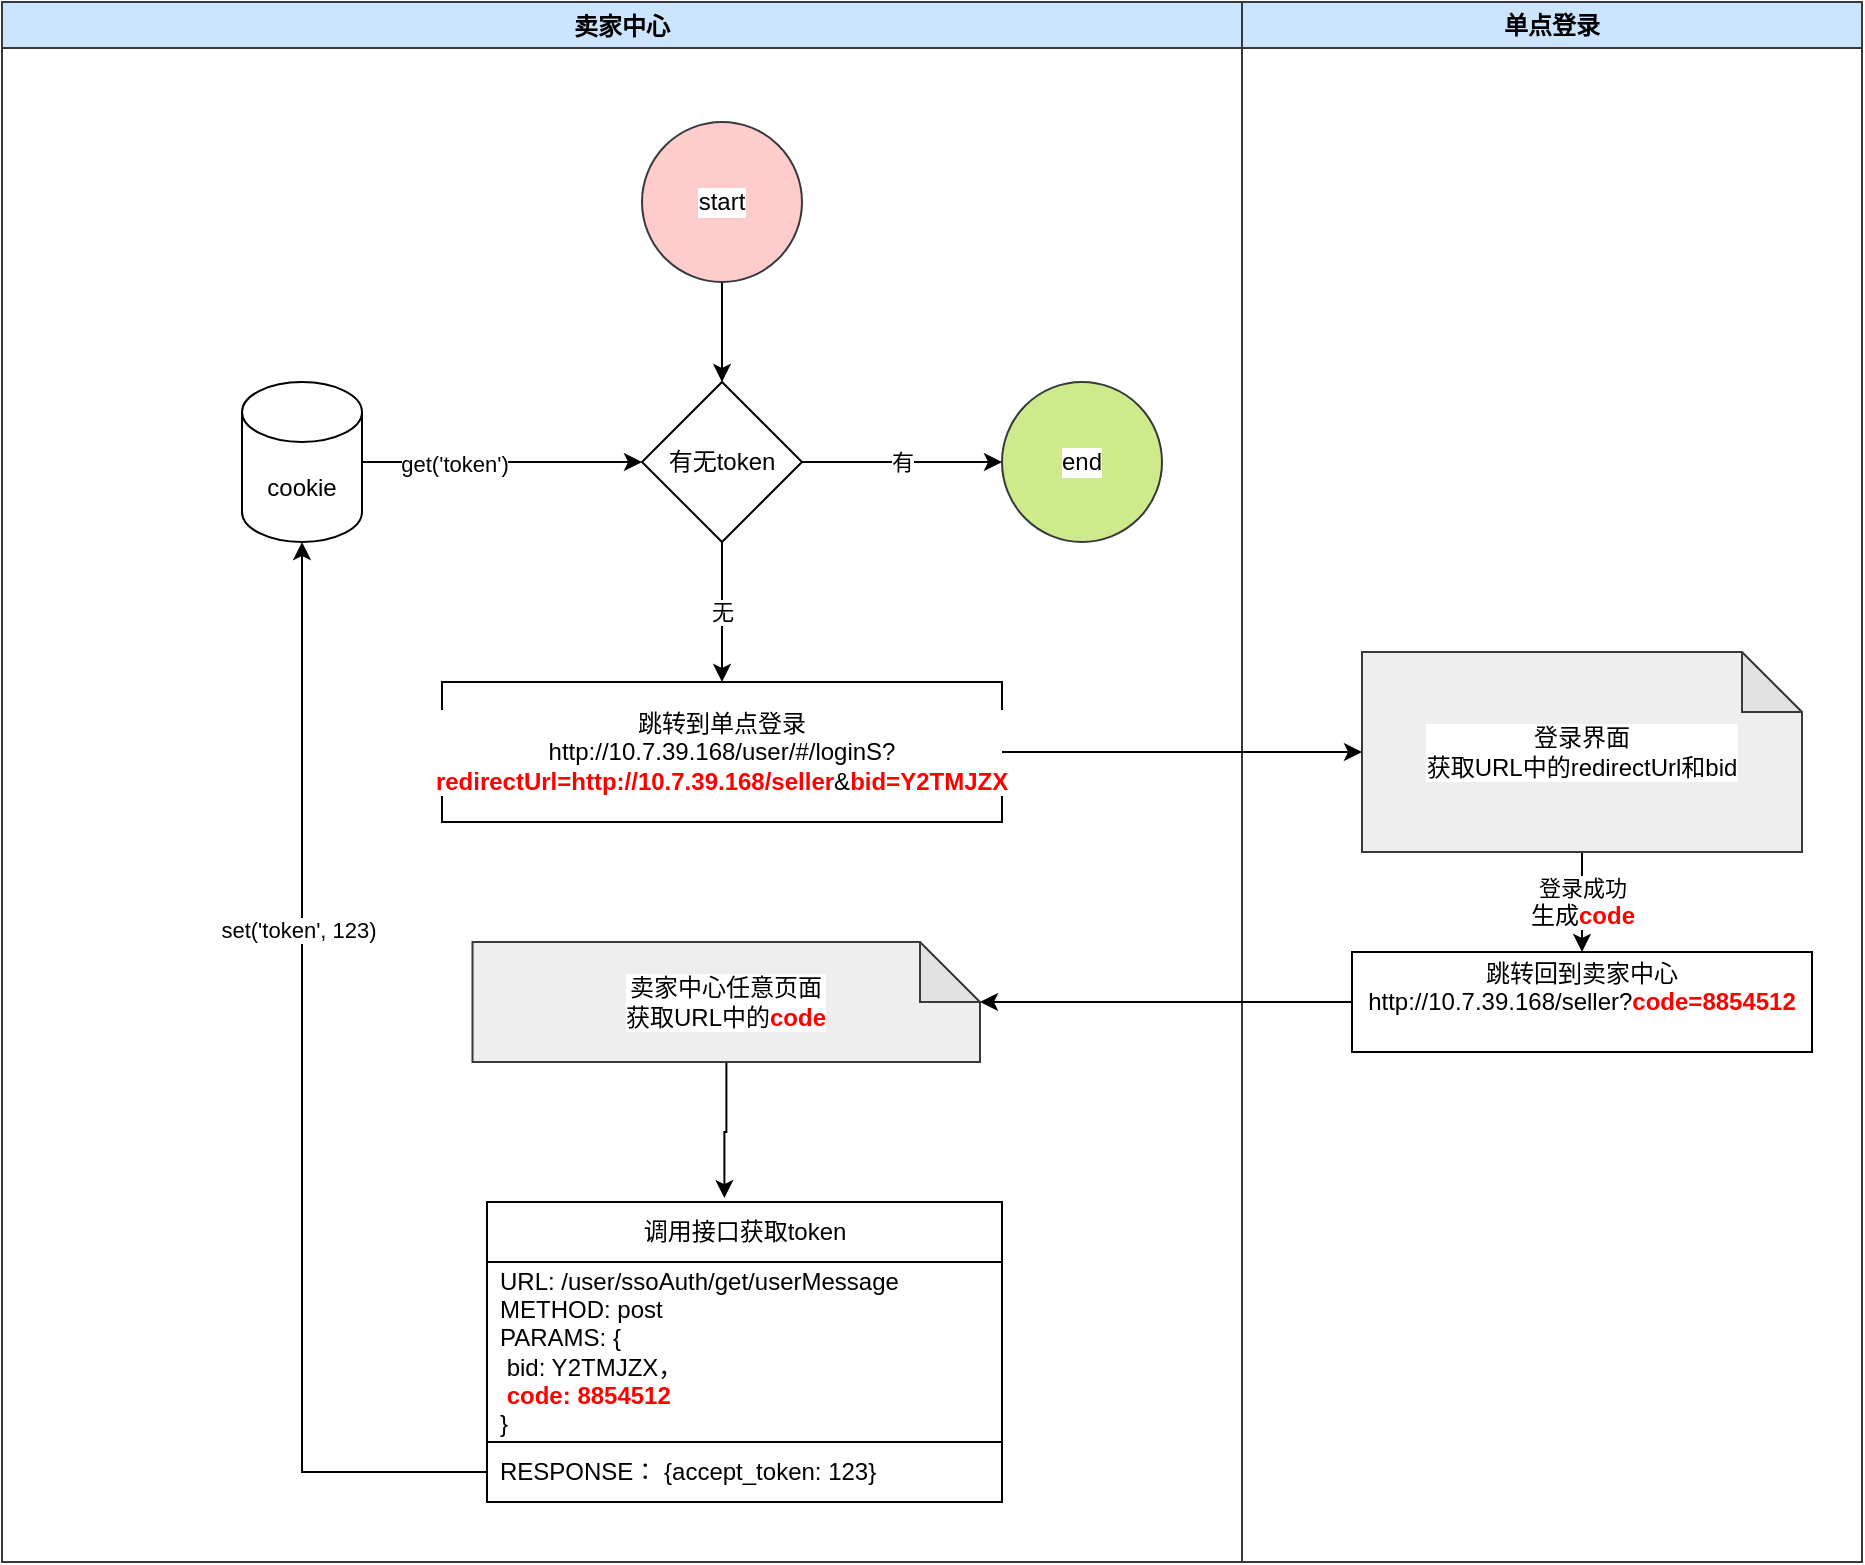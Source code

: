 <mxfile version="15.7.0" type="github">
  <diagram id="C5RBs43oDa-KdzZeNtuy" name="Page-1">
    <mxGraphModel dx="1038" dy="539" grid="1" gridSize="10" guides="1" tooltips="1" connect="1" arrows="1" fold="1" page="1" pageScale="1" pageWidth="827" pageHeight="1169" math="0" shadow="0">
      <root>
        <mxCell id="WIyWlLk6GJQsqaUBKTNV-0" />
        <mxCell id="WIyWlLk6GJQsqaUBKTNV-1" parent="WIyWlLk6GJQsqaUBKTNV-0" />
        <mxCell id="g6tmWJ46oufooJd1dS_3-54" value="卖家中心" style="swimlane;strokeColor=#36393d;fillColor=#cce5ff;fontColor=default;" parent="WIyWlLk6GJQsqaUBKTNV-1" vertex="1">
          <mxGeometry x="110" y="20" width="620" height="780" as="geometry" />
        </mxCell>
        <mxCell id="g6tmWJ46oufooJd1dS_3-86" style="edgeStyle=orthogonalEdgeStyle;rounded=0;orthogonalLoop=1;jettySize=auto;html=1;labelBackgroundColor=default;fontColor=default;strokeColor=default;fillColor=default;entryX=0.461;entryY=-0.013;entryDx=0;entryDy=0;entryPerimeter=0;" parent="g6tmWJ46oufooJd1dS_3-54" source="g6tmWJ46oufooJd1dS_3-101" target="g6tmWJ46oufooJd1dS_3-87" edge="1">
          <mxGeometry relative="1" as="geometry">
            <mxPoint x="346.3" y="525" as="sourcePoint" />
            <mxPoint x="346.435" y="600" as="targetPoint" />
          </mxGeometry>
        </mxCell>
        <mxCell id="g6tmWJ46oufooJd1dS_3-77" value="跳转到单点登录&lt;br&gt;http://10.7.39.168/user/#/loginS?&lt;b&gt;&lt;font color=&quot;#ff0000&quot;&gt;redirectUrl=http://10.7.39.168/seller&lt;/font&gt;&lt;/b&gt;&amp;amp;&lt;b&gt;&lt;font color=&quot;#ff0000&quot;&gt;bid=Y2TMJZX&lt;/font&gt;&lt;/b&gt;" style="rounded=0;whiteSpace=wrap;html=1;labelBackgroundColor=default;fontColor=default;strokeColor=default;fillColor=default;align=center;" parent="g6tmWJ46oufooJd1dS_3-54" vertex="1">
          <mxGeometry x="220" y="340" width="280" height="70" as="geometry" />
        </mxCell>
        <mxCell id="g6tmWJ46oufooJd1dS_3-104" style="edgeStyle=orthogonalEdgeStyle;rounded=0;orthogonalLoop=1;jettySize=auto;html=1;entryX=0.5;entryY=1;entryDx=0;entryDy=0;entryPerimeter=0;labelBackgroundColor=default;fontColor=default;strokeColor=default;fillColor=default;exitX=0;exitY=0.5;exitDx=0;exitDy=0;" parent="g6tmWJ46oufooJd1dS_3-54" source="g6tmWJ46oufooJd1dS_3-110" target="g6tmWJ46oufooJd1dS_3-93" edge="1">
          <mxGeometry relative="1" as="geometry" />
        </mxCell>
        <mxCell id="g6tmWJ46oufooJd1dS_3-105" value="set(&#39;token&#39;, 123)" style="edgeLabel;html=1;align=center;verticalAlign=middle;resizable=0;points=[];fontColor=default;labelBackgroundColor=default;" parent="g6tmWJ46oufooJd1dS_3-104" vertex="1" connectable="0">
          <mxGeometry x="0.306" y="2" relative="1" as="geometry">
            <mxPoint as="offset" />
          </mxGeometry>
        </mxCell>
        <mxCell id="g6tmWJ46oufooJd1dS_3-87" value="调用接口获取token" style="swimlane;fontStyle=0;childLayout=stackLayout;horizontal=1;startSize=30;horizontalStack=0;resizeParent=1;resizeParentMax=0;resizeLast=0;collapsible=1;marginBottom=0;labelBackgroundColor=default;fontColor=default;strokeColor=default;fillColor=default;align=center;html=1;" parent="g6tmWJ46oufooJd1dS_3-54" vertex="1">
          <mxGeometry x="242.5" y="600" width="257.5" height="150" as="geometry">
            <mxRectangle x="232.5" y="520" width="130" height="30" as="alternateBounds" />
          </mxGeometry>
        </mxCell>
        <mxCell id="g6tmWJ46oufooJd1dS_3-88" value="&lt;span style=&quot;text-align: center&quot;&gt;URL: /user/ssoAuth/get/userMessage&lt;br&gt;&lt;/span&gt;METHOD: post&lt;br&gt;PARAMS: {&lt;br&gt;&lt;span&gt; &lt;/span&gt;&lt;span style=&quot;white-space: pre&quot;&gt; &lt;/span&gt;bid: Y2TMJZX，&lt;br&gt;&lt;span&gt; &lt;/span&gt;&lt;span style=&quot;white-space: pre&quot;&gt; &lt;/span&gt;&lt;b&gt;&lt;font color=&quot;#ff0000&quot;&gt;code:&amp;nbsp;&lt;/font&gt;&lt;/b&gt;&lt;span style=&quot;text-align: center&quot;&gt;&lt;b&gt;&lt;font color=&quot;#ff0000&quot;&gt;8854512&lt;/font&gt;&lt;/b&gt;&lt;br&gt;}&lt;/span&gt;" style="text;strokeColor=default;fillColor=default;align=left;verticalAlign=middle;spacingLeft=4;spacingRight=4;overflow=hidden;points=[[0,0.5],[1,0.5]];portConstraint=eastwest;rotatable=0;labelBackgroundColor=default;fontColor=default;html=1;" parent="g6tmWJ46oufooJd1dS_3-87" vertex="1">
          <mxGeometry y="30" width="257.5" height="90" as="geometry" />
        </mxCell>
        <mxCell id="g6tmWJ46oufooJd1dS_3-110" value="RESPONSE： {accept_token: 123}" style="text;strokeColor=default;fillColor=default;align=left;verticalAlign=middle;spacingLeft=4;spacingRight=4;overflow=hidden;points=[[0,0.5],[1,0.5]];portConstraint=eastwest;rotatable=0;labelBackgroundColor=default;fontColor=default;html=1;" parent="g6tmWJ46oufooJd1dS_3-87" vertex="1">
          <mxGeometry y="120" width="257.5" height="30" as="geometry" />
        </mxCell>
        <mxCell id="g6tmWJ46oufooJd1dS_3-93" value="cookie" style="shape=cylinder3;whiteSpace=wrap;html=1;boundedLbl=1;backgroundOutline=1;size=15;labelBackgroundColor=default;align=center;" parent="g6tmWJ46oufooJd1dS_3-54" vertex="1">
          <mxGeometry x="120" y="190" width="60" height="80" as="geometry" />
        </mxCell>
        <mxCell id="g6tmWJ46oufooJd1dS_3-101" value="卖家中心任意页面&lt;br&gt;获取URL中的&lt;b&gt;&lt;font color=&quot;#ff0000&quot;&gt;code&lt;/font&gt;&lt;/b&gt;" style="shape=note;whiteSpace=wrap;html=1;backgroundOutline=1;darkOpacity=0.05;labelBackgroundColor=default;strokeColor=#36393d;fillColor=#eeeeee;align=center;fontColor=default;" parent="g6tmWJ46oufooJd1dS_3-54" vertex="1">
          <mxGeometry x="235.25" y="470" width="253.75" height="60" as="geometry" />
        </mxCell>
        <mxCell id="g6tmWJ46oufooJd1dS_3-137" value="有" style="edgeStyle=orthogonalEdgeStyle;rounded=0;orthogonalLoop=1;jettySize=auto;html=1;entryX=0;entryY=0.5;entryDx=0;entryDy=0;labelBackgroundColor=default;fontColor=default;strokeColor=default;fillColor=default;" parent="g6tmWJ46oufooJd1dS_3-54" source="g6tmWJ46oufooJd1dS_3-60" target="g6tmWJ46oufooJd1dS_3-136" edge="1">
          <mxGeometry relative="1" as="geometry" />
        </mxCell>
        <mxCell id="g6tmWJ46oufooJd1dS_3-60" value="有无token" style="rhombus;whiteSpace=wrap;html=1;fontColor=default;strokeColor=default;fillColor=default;labelBackgroundColor=default;" parent="g6tmWJ46oufooJd1dS_3-54" vertex="1">
          <mxGeometry x="320" y="190" width="80" height="80" as="geometry" />
        </mxCell>
        <mxCell id="g6tmWJ46oufooJd1dS_3-94" style="edgeStyle=orthogonalEdgeStyle;rounded=0;orthogonalLoop=1;jettySize=auto;html=1;entryX=0;entryY=0.5;entryDx=0;entryDy=0;labelBackgroundColor=default;fontColor=default;strokeColor=default;fillColor=default;" parent="g6tmWJ46oufooJd1dS_3-54" source="g6tmWJ46oufooJd1dS_3-93" target="g6tmWJ46oufooJd1dS_3-60" edge="1">
          <mxGeometry relative="1" as="geometry" />
        </mxCell>
        <mxCell id="g6tmWJ46oufooJd1dS_3-95" value="get(&#39;token&#39;)" style="edgeLabel;html=1;align=center;verticalAlign=middle;resizable=0;points=[];fontColor=default;labelBackgroundColor=default;" parent="g6tmWJ46oufooJd1dS_3-94" vertex="1" connectable="0">
          <mxGeometry x="-0.34" y="-1" relative="1" as="geometry">
            <mxPoint as="offset" />
          </mxGeometry>
        </mxCell>
        <mxCell id="g6tmWJ46oufooJd1dS_3-78" value="无" style="edgeStyle=orthogonalEdgeStyle;rounded=0;orthogonalLoop=1;jettySize=auto;html=1;entryX=0.5;entryY=0;entryDx=0;entryDy=0;labelBackgroundColor=default;fontColor=default;strokeColor=default;fillColor=default;" parent="g6tmWJ46oufooJd1dS_3-54" source="g6tmWJ46oufooJd1dS_3-60" target="g6tmWJ46oufooJd1dS_3-77" edge="1">
          <mxGeometry relative="1" as="geometry" />
        </mxCell>
        <mxCell id="g6tmWJ46oufooJd1dS_3-138" style="edgeStyle=orthogonalEdgeStyle;rounded=0;orthogonalLoop=1;jettySize=auto;html=1;labelBackgroundColor=default;fontColor=default;strokeColor=default;fillColor=default;" parent="g6tmWJ46oufooJd1dS_3-54" source="g6tmWJ46oufooJd1dS_3-135" target="g6tmWJ46oufooJd1dS_3-60" edge="1">
          <mxGeometry relative="1" as="geometry" />
        </mxCell>
        <mxCell id="g6tmWJ46oufooJd1dS_3-135" value="start" style="ellipse;whiteSpace=wrap;html=1;aspect=fixed;labelBackgroundColor=default;labelBorderColor=none;strokeColor=#36393d;fillColor=#ffcccc;align=center;verticalAlign=middle;fontColor=default;" parent="g6tmWJ46oufooJd1dS_3-54" vertex="1">
          <mxGeometry x="320" y="60" width="80" height="80" as="geometry" />
        </mxCell>
        <mxCell id="g6tmWJ46oufooJd1dS_3-136" value="end" style="ellipse;whiteSpace=wrap;html=1;aspect=fixed;labelBackgroundColor=default;labelBorderColor=none;strokeColor=#36393d;fillColor=#cdeb8b;align=center;verticalAlign=middle;fontColor=default;" parent="g6tmWJ46oufooJd1dS_3-54" vertex="1">
          <mxGeometry x="500" y="190" width="80" height="80" as="geometry" />
        </mxCell>
        <mxCell id="g6tmWJ46oufooJd1dS_3-56" value="单点登录" style="swimlane;strokeColor=#36393d;fillColor=#cce5ff;whiteSpace=wrap;fontColor=default;" parent="WIyWlLk6GJQsqaUBKTNV-1" vertex="1">
          <mxGeometry x="730" y="20" width="310" height="780" as="geometry" />
        </mxCell>
        <mxCell id="g6tmWJ46oufooJd1dS_3-81" value="登录成功&lt;br&gt;&lt;span style=&quot;font-size: 12px&quot;&gt;生成&lt;b&gt;&lt;font color=&quot;#ff0000&quot;&gt;code&lt;/font&gt;&lt;/b&gt;&lt;/span&gt;" style="edgeStyle=orthogonalEdgeStyle;rounded=0;orthogonalLoop=1;jettySize=auto;html=1;entryX=0.5;entryY=0;entryDx=0;entryDy=0;labelBackgroundColor=default;fontColor=default;strokeColor=default;fillColor=default;exitX=0.5;exitY=1;exitDx=0;exitDy=0;exitPerimeter=0;" parent="g6tmWJ46oufooJd1dS_3-56" source="g6tmWJ46oufooJd1dS_3-100" target="g6tmWJ46oufooJd1dS_3-80" edge="1">
          <mxGeometry relative="1" as="geometry">
            <mxPoint x="290" y="390" as="sourcePoint" />
          </mxGeometry>
        </mxCell>
        <mxCell id="g6tmWJ46oufooJd1dS_3-80" value="跳转回到卖家中心&lt;br&gt;http://10.7.39.168/seller?&lt;b&gt;&lt;font color=&quot;#ff0000&quot;&gt;code=8854512&lt;/font&gt;&lt;/b&gt;&lt;br&gt;&lt;span style=&quot;font-family: monospace ; font-size: 0px&quot;&gt;%3CmxGraphModel%3E%3Croot%3E%3CmxCell%20id%3D%220%22%2F%3E%3CmxCell%20id%3D%221%22%20parent%3D%220%22%2F%3E%3CmxCell%20id%3D%222%22%20value%3D%22%26lt%3Bspan%26gt%3Bhttp%3A%2F%2F10.7.39.168%2Fseller%3Fcode%3D8854512%26lt%3B%2Fspan%26gt%3B%22%20style%3D%22text%3Bhtml%3D1%3Balign%3Dcenter%3BverticalAlign%3Dmiddle%3Bresizable%3D0%3Bpoints%3D%5B%5D%3Bautosize%3D1%3BstrokeColor%3Dnone%3BfillColor%3Dnone%3BfontColor%3Ddefault%3B%22%20vertex%3D%221%22%20parent%3D%221%22%3E%3CmxGeometry%20x%3D%2245%22%20y%3D%22565%22%20width%3D%22230%22%20height%3D%2220%22%20as%3D%22geometry%22%2F%3E%3C%2FmxCell%3E%3C%2Froot%3E%3C%2FmxGraphModel%&lt;/span&gt;" style="rounded=0;whiteSpace=wrap;html=1;labelBackgroundColor=default;fontColor=default;strokeColor=default;fillColor=default;align=center;" parent="g6tmWJ46oufooJd1dS_3-56" vertex="1">
          <mxGeometry x="55" y="475" width="230" height="50" as="geometry" />
        </mxCell>
        <mxCell id="g6tmWJ46oufooJd1dS_3-100" value="&lt;span&gt;登录界面&lt;/span&gt;&lt;br&gt;&lt;span&gt;获取URL中的&lt;/span&gt;&lt;span&gt;redirectUrl和&lt;/span&gt;&lt;span&gt;bid&lt;/span&gt;" style="shape=note;whiteSpace=wrap;html=1;backgroundOutline=1;darkOpacity=0.05;labelBackgroundColor=default;strokeColor=#36393d;fillColor=#eeeeee;align=center;fontColor=default;" parent="g6tmWJ46oufooJd1dS_3-56" vertex="1">
          <mxGeometry x="60" y="325" width="220" height="100" as="geometry" />
        </mxCell>
        <mxCell id="g6tmWJ46oufooJd1dS_3-79" style="edgeStyle=orthogonalEdgeStyle;rounded=0;orthogonalLoop=1;jettySize=auto;html=1;labelBackgroundColor=default;fontColor=default;strokeColor=default;fillColor=default;" parent="WIyWlLk6GJQsqaUBKTNV-1" source="g6tmWJ46oufooJd1dS_3-77" target="g6tmWJ46oufooJd1dS_3-100" edge="1">
          <mxGeometry relative="1" as="geometry">
            <mxPoint x="835" y="350" as="targetPoint" />
          </mxGeometry>
        </mxCell>
        <mxCell id="g6tmWJ46oufooJd1dS_3-82" style="edgeStyle=orthogonalEdgeStyle;rounded=0;orthogonalLoop=1;jettySize=auto;html=1;labelBackgroundColor=default;fontColor=default;strokeColor=default;fillColor=default;entryX=0;entryY=0;entryDx=253.75;entryDy=30;entryPerimeter=0;" parent="WIyWlLk6GJQsqaUBKTNV-1" source="g6tmWJ46oufooJd1dS_3-80" target="g6tmWJ46oufooJd1dS_3-101" edge="1">
          <mxGeometry relative="1" as="geometry">
            <mxPoint x="640" y="520" as="targetPoint" />
          </mxGeometry>
        </mxCell>
      </root>
    </mxGraphModel>
  </diagram>
</mxfile>
